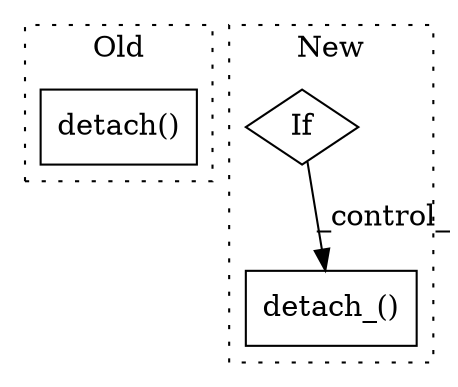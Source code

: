 digraph G {
subgraph cluster0 {
1 [label="detach()" a="75" s="7164" l="34" shape="box"];
label = "Old";
style="dotted";
}
subgraph cluster1 {
2 [label="detach_()" a="75" s="7448" l="25" shape="box"];
3 [label="If" a="96" s="6765" l="3" shape="diamond"];
label = "New";
style="dotted";
}
3 -> 2 [label="_control_"];
}